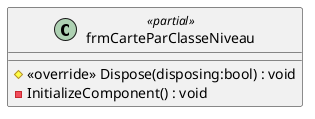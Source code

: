 @startuml
class frmCarteParClasseNiveau <<partial>> {
    # <<override>> Dispose(disposing:bool) : void
    - InitializeComponent() : void
}
@enduml
